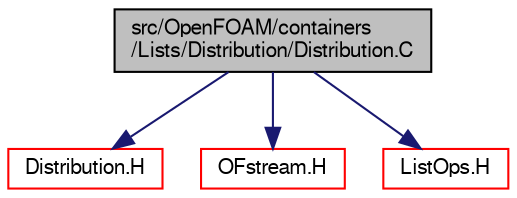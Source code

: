 digraph "src/OpenFOAM/containers/Lists/Distribution/Distribution.C"
{
  bgcolor="transparent";
  edge [fontname="FreeSans",fontsize="10",labelfontname="FreeSans",labelfontsize="10"];
  node [fontname="FreeSans",fontsize="10",shape=record];
  Node0 [label="src/OpenFOAM/containers\l/Lists/Distribution/Distribution.C",height=0.2,width=0.4,color="black", fillcolor="grey75", style="filled", fontcolor="black"];
  Node0 -> Node1 [color="midnightblue",fontsize="10",style="solid",fontname="FreeSans"];
  Node1 [label="Distribution.H",height=0.2,width=0.4,color="red",URL="$a08624.html"];
  Node0 -> Node76 [color="midnightblue",fontsize="10",style="solid",fontname="FreeSans"];
  Node76 [label="OFstream.H",height=0.2,width=0.4,color="red",URL="$a09065.html"];
  Node0 -> Node78 [color="midnightblue",fontsize="10",style="solid",fontname="FreeSans"];
  Node78 [label="ListOps.H",height=0.2,width=0.4,color="red",URL="$a08687.html",tooltip="Various functions to operate on Lists. "];
}
